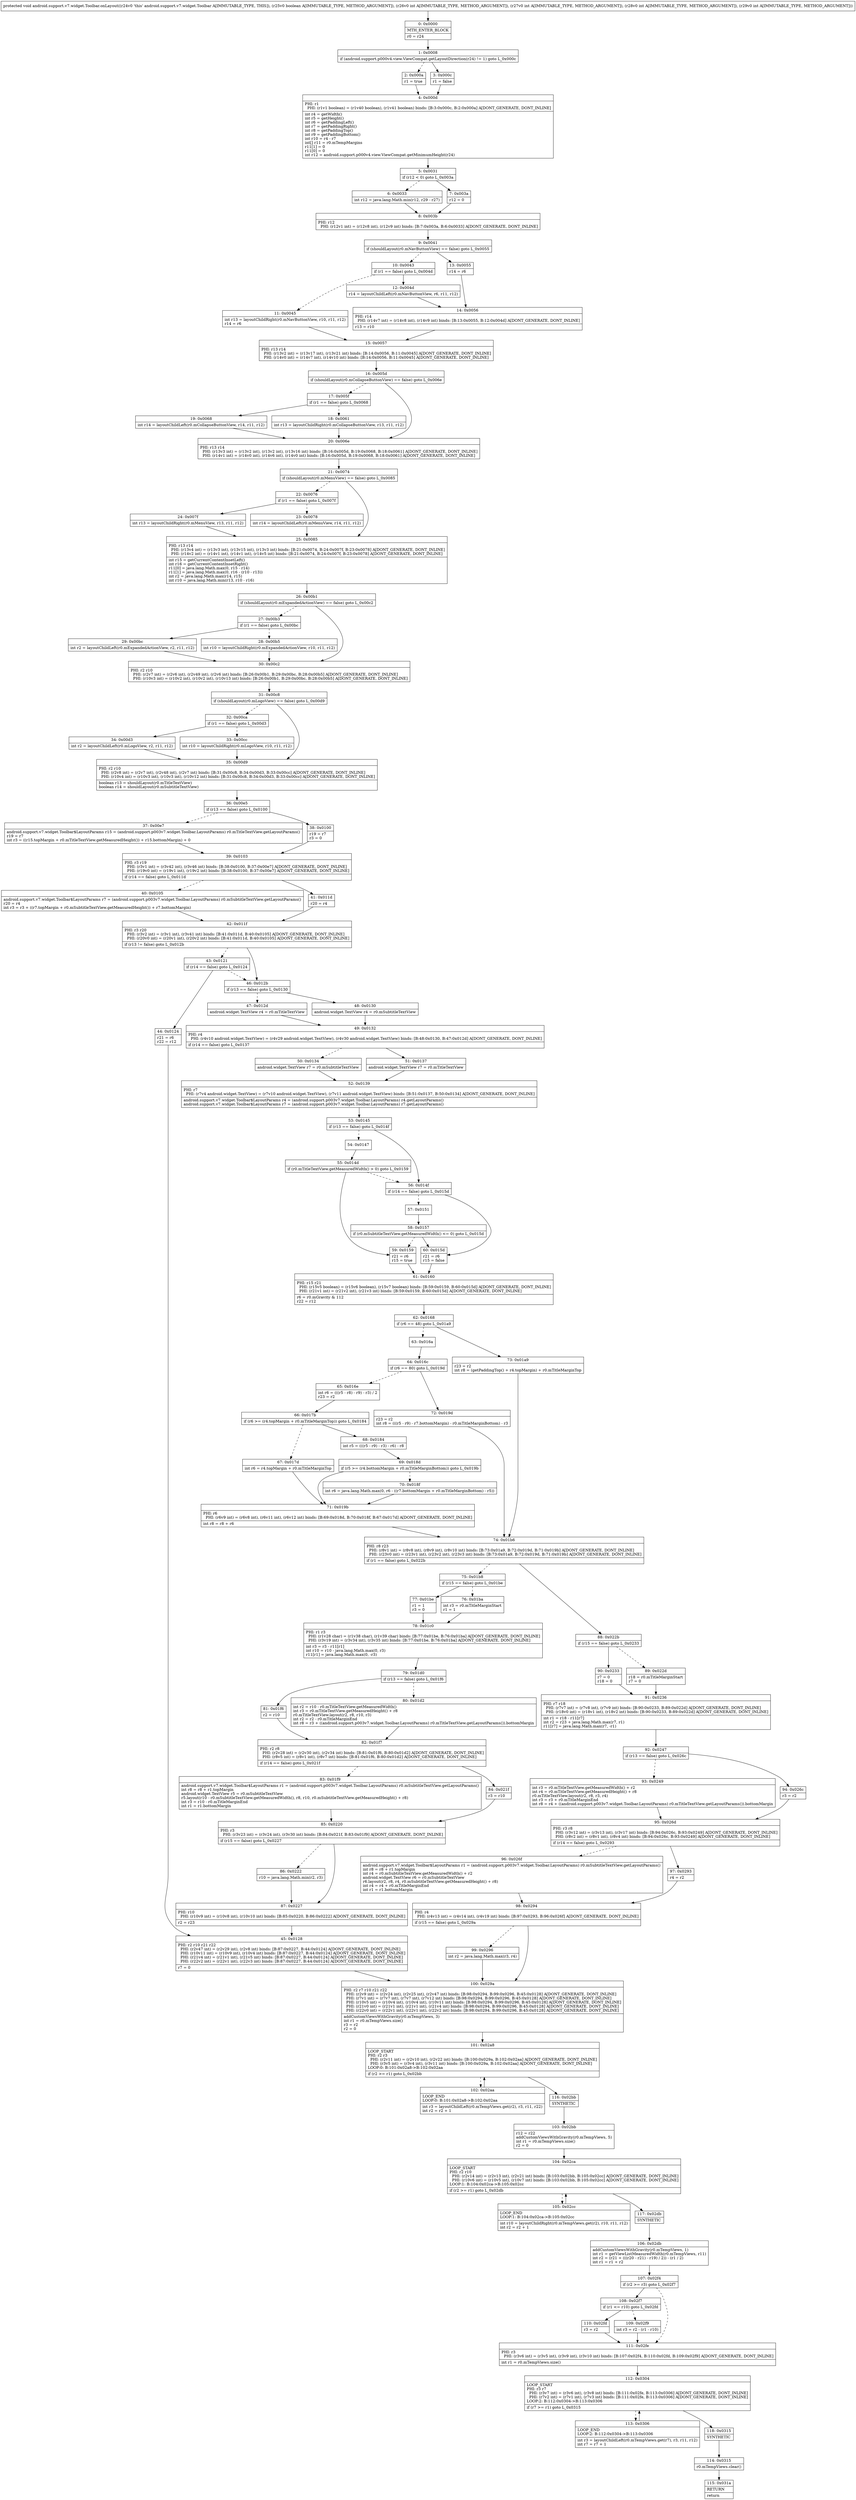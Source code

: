 digraph "CFG forandroid.support.v7.widget.Toolbar.onLayout(ZIIII)V" {
Node_0 [shape=record,label="{0\:\ 0x0000|MTH_ENTER_BLOCK\l|r0 = r24\l}"];
Node_1 [shape=record,label="{1\:\ 0x0008|if (android.support.p000v4.view.ViewCompat.getLayoutDirection(r24) != 1) goto L_0x000c\l}"];
Node_2 [shape=record,label="{2\:\ 0x000a|r1 = true\l}"];
Node_3 [shape=record,label="{3\:\ 0x000c|r1 = false\l}"];
Node_4 [shape=record,label="{4\:\ 0x000d|PHI: r1 \l  PHI: (r1v1 boolean) = (r1v40 boolean), (r1v41 boolean) binds: [B:3:0x000c, B:2:0x000a] A[DONT_GENERATE, DONT_INLINE]\l|int r4 = getWidth()\lint r5 = getHeight()\lint r6 = getPaddingLeft()\lint r7 = getPaddingRight()\lint r8 = getPaddingTop()\lint r9 = getPaddingBottom()\lint r10 = r4 \- r7\lint[] r11 = r0.mTempMargins\lr11[1] = 0\lr11[0] = 0\lint r12 = android.support.p000v4.view.ViewCompat.getMinimumHeight(r24)\l}"];
Node_5 [shape=record,label="{5\:\ 0x0031|if (r12 \< 0) goto L_0x003a\l}"];
Node_6 [shape=record,label="{6\:\ 0x0033|int r12 = java.lang.Math.min(r12, r29 \- r27)\l}"];
Node_7 [shape=record,label="{7\:\ 0x003a|r12 = 0\l}"];
Node_8 [shape=record,label="{8\:\ 0x003b|PHI: r12 \l  PHI: (r12v1 int) = (r12v8 int), (r12v9 int) binds: [B:7:0x003a, B:6:0x0033] A[DONT_GENERATE, DONT_INLINE]\l}"];
Node_9 [shape=record,label="{9\:\ 0x0041|if (shouldLayout(r0.mNavButtonView) == false) goto L_0x0055\l}"];
Node_10 [shape=record,label="{10\:\ 0x0043|if (r1 == false) goto L_0x004d\l}"];
Node_11 [shape=record,label="{11\:\ 0x0045|int r13 = layoutChildRight(r0.mNavButtonView, r10, r11, r12)\lr14 = r6\l}"];
Node_12 [shape=record,label="{12\:\ 0x004d|r14 = layoutChildLeft(r0.mNavButtonView, r6, r11, r12)\l}"];
Node_13 [shape=record,label="{13\:\ 0x0055|r14 = r6\l}"];
Node_14 [shape=record,label="{14\:\ 0x0056|PHI: r14 \l  PHI: (r14v7 int) = (r14v8 int), (r14v9 int) binds: [B:13:0x0055, B:12:0x004d] A[DONT_GENERATE, DONT_INLINE]\l|r13 = r10\l}"];
Node_15 [shape=record,label="{15\:\ 0x0057|PHI: r13 r14 \l  PHI: (r13v2 int) = (r13v17 int), (r13v21 int) binds: [B:14:0x0056, B:11:0x0045] A[DONT_GENERATE, DONT_INLINE]\l  PHI: (r14v0 int) = (r14v7 int), (r14v10 int) binds: [B:14:0x0056, B:11:0x0045] A[DONT_GENERATE, DONT_INLINE]\l}"];
Node_16 [shape=record,label="{16\:\ 0x005d|if (shouldLayout(r0.mCollapseButtonView) == false) goto L_0x006e\l}"];
Node_17 [shape=record,label="{17\:\ 0x005f|if (r1 == false) goto L_0x0068\l}"];
Node_18 [shape=record,label="{18\:\ 0x0061|int r13 = layoutChildRight(r0.mCollapseButtonView, r13, r11, r12)\l}"];
Node_19 [shape=record,label="{19\:\ 0x0068|int r14 = layoutChildLeft(r0.mCollapseButtonView, r14, r11, r12)\l}"];
Node_20 [shape=record,label="{20\:\ 0x006e|PHI: r13 r14 \l  PHI: (r13v3 int) = (r13v2 int), (r13v2 int), (r13v16 int) binds: [B:16:0x005d, B:19:0x0068, B:18:0x0061] A[DONT_GENERATE, DONT_INLINE]\l  PHI: (r14v1 int) = (r14v0 int), (r14v6 int), (r14v0 int) binds: [B:16:0x005d, B:19:0x0068, B:18:0x0061] A[DONT_GENERATE, DONT_INLINE]\l}"];
Node_21 [shape=record,label="{21\:\ 0x0074|if (shouldLayout(r0.mMenuView) == false) goto L_0x0085\l}"];
Node_22 [shape=record,label="{22\:\ 0x0076|if (r1 == false) goto L_0x007f\l}"];
Node_23 [shape=record,label="{23\:\ 0x0078|int r14 = layoutChildLeft(r0.mMenuView, r14, r11, r12)\l}"];
Node_24 [shape=record,label="{24\:\ 0x007f|int r13 = layoutChildRight(r0.mMenuView, r13, r11, r12)\l}"];
Node_25 [shape=record,label="{25\:\ 0x0085|PHI: r13 r14 \l  PHI: (r13v4 int) = (r13v3 int), (r13v15 int), (r13v3 int) binds: [B:21:0x0074, B:24:0x007f, B:23:0x0078] A[DONT_GENERATE, DONT_INLINE]\l  PHI: (r14v2 int) = (r14v1 int), (r14v1 int), (r14v5 int) binds: [B:21:0x0074, B:24:0x007f, B:23:0x0078] A[DONT_GENERATE, DONT_INLINE]\l|int r15 = getCurrentContentInsetLeft()\lint r16 = getCurrentContentInsetRight()\lr11[0] = java.lang.Math.max(0, r15 \- r14)\lr11[1] = java.lang.Math.max(0, r16 \- (r10 \- r13))\lint r2 = java.lang.Math.max(r14, r15)\lint r10 = java.lang.Math.min(r13, r10 \- r16)\l}"];
Node_26 [shape=record,label="{26\:\ 0x00b1|if (shouldLayout(r0.mExpandedActionView) == false) goto L_0x00c2\l}"];
Node_27 [shape=record,label="{27\:\ 0x00b3|if (r1 == false) goto L_0x00bc\l}"];
Node_28 [shape=record,label="{28\:\ 0x00b5|int r10 = layoutChildRight(r0.mExpandedActionView, r10, r11, r12)\l}"];
Node_29 [shape=record,label="{29\:\ 0x00bc|int r2 = layoutChildLeft(r0.mExpandedActionView, r2, r11, r12)\l}"];
Node_30 [shape=record,label="{30\:\ 0x00c2|PHI: r2 r10 \l  PHI: (r2v7 int) = (r2v6 int), (r2v49 int), (r2v6 int) binds: [B:26:0x00b1, B:29:0x00bc, B:28:0x00b5] A[DONT_GENERATE, DONT_INLINE]\l  PHI: (r10v3 int) = (r10v2 int), (r10v2 int), (r10v13 int) binds: [B:26:0x00b1, B:29:0x00bc, B:28:0x00b5] A[DONT_GENERATE, DONT_INLINE]\l}"];
Node_31 [shape=record,label="{31\:\ 0x00c8|if (shouldLayout(r0.mLogoView) == false) goto L_0x00d9\l}"];
Node_32 [shape=record,label="{32\:\ 0x00ca|if (r1 == false) goto L_0x00d3\l}"];
Node_33 [shape=record,label="{33\:\ 0x00cc|int r10 = layoutChildRight(r0.mLogoView, r10, r11, r12)\l}"];
Node_34 [shape=record,label="{34\:\ 0x00d3|int r2 = layoutChildLeft(r0.mLogoView, r2, r11, r12)\l}"];
Node_35 [shape=record,label="{35\:\ 0x00d9|PHI: r2 r10 \l  PHI: (r2v8 int) = (r2v7 int), (r2v48 int), (r2v7 int) binds: [B:31:0x00c8, B:34:0x00d3, B:33:0x00cc] A[DONT_GENERATE, DONT_INLINE]\l  PHI: (r10v4 int) = (r10v3 int), (r10v3 int), (r10v12 int) binds: [B:31:0x00c8, B:34:0x00d3, B:33:0x00cc] A[DONT_GENERATE, DONT_INLINE]\l|boolean r13 = shouldLayout(r0.mTitleTextView)\lboolean r14 = shouldLayout(r0.mSubtitleTextView)\l}"];
Node_36 [shape=record,label="{36\:\ 0x00e5|if (r13 == false) goto L_0x0100\l}"];
Node_37 [shape=record,label="{37\:\ 0x00e7|android.support.v7.widget.Toolbar$LayoutParams r15 = (android.support.p003v7.widget.Toolbar.LayoutParams) r0.mTitleTextView.getLayoutParams()\lr19 = r7\lint r3 = ((r15.topMargin + r0.mTitleTextView.getMeasuredHeight()) + r15.bottomMargin) + 0\l}"];
Node_38 [shape=record,label="{38\:\ 0x0100|r19 = r7\lr3 = 0\l}"];
Node_39 [shape=record,label="{39\:\ 0x0103|PHI: r3 r19 \l  PHI: (r3v1 int) = (r3v42 int), (r3v46 int) binds: [B:38:0x0100, B:37:0x00e7] A[DONT_GENERATE, DONT_INLINE]\l  PHI: (r19v0 int) = (r19v1 int), (r19v2 int) binds: [B:38:0x0100, B:37:0x00e7] A[DONT_GENERATE, DONT_INLINE]\l|if (r14 == false) goto L_0x011d\l}"];
Node_40 [shape=record,label="{40\:\ 0x0105|android.support.v7.widget.Toolbar$LayoutParams r7 = (android.support.p003v7.widget.Toolbar.LayoutParams) r0.mSubtitleTextView.getLayoutParams()\lr20 = r4\lint r3 = r3 + ((r7.topMargin + r0.mSubtitleTextView.getMeasuredHeight()) + r7.bottomMargin)\l}"];
Node_41 [shape=record,label="{41\:\ 0x011d|r20 = r4\l}"];
Node_42 [shape=record,label="{42\:\ 0x011f|PHI: r3 r20 \l  PHI: (r3v2 int) = (r3v1 int), (r3v41 int) binds: [B:41:0x011d, B:40:0x0105] A[DONT_GENERATE, DONT_INLINE]\l  PHI: (r20v0 int) = (r20v1 int), (r20v2 int) binds: [B:41:0x011d, B:40:0x0105] A[DONT_GENERATE, DONT_INLINE]\l|if (r13 != false) goto L_0x012b\l}"];
Node_43 [shape=record,label="{43\:\ 0x0121|if (r14 == false) goto L_0x0124\l}"];
Node_44 [shape=record,label="{44\:\ 0x0124|r21 = r6\lr22 = r12\l}"];
Node_45 [shape=record,label="{45\:\ 0x0128|PHI: r2 r10 r21 r22 \l  PHI: (r2v47 int) = (r2v29 int), (r2v8 int) binds: [B:87:0x0227, B:44:0x0124] A[DONT_GENERATE, DONT_INLINE]\l  PHI: (r10v11 int) = (r10v9 int), (r10v4 int) binds: [B:87:0x0227, B:44:0x0124] A[DONT_GENERATE, DONT_INLINE]\l  PHI: (r21v4 int) = (r21v1 int), (r21v5 int) binds: [B:87:0x0227, B:44:0x0124] A[DONT_GENERATE, DONT_INLINE]\l  PHI: (r22v2 int) = (r22v1 int), (r22v3 int) binds: [B:87:0x0227, B:44:0x0124] A[DONT_GENERATE, DONT_INLINE]\l|r7 = 0\l}"];
Node_46 [shape=record,label="{46\:\ 0x012b|if (r13 == false) goto L_0x0130\l}"];
Node_47 [shape=record,label="{47\:\ 0x012d|android.widget.TextView r4 = r0.mTitleTextView\l}"];
Node_48 [shape=record,label="{48\:\ 0x0130|android.widget.TextView r4 = r0.mSubtitleTextView\l}"];
Node_49 [shape=record,label="{49\:\ 0x0132|PHI: r4 \l  PHI: (r4v10 android.widget.TextView) = (r4v29 android.widget.TextView), (r4v30 android.widget.TextView) binds: [B:48:0x0130, B:47:0x012d] A[DONT_GENERATE, DONT_INLINE]\l|if (r14 == false) goto L_0x0137\l}"];
Node_50 [shape=record,label="{50\:\ 0x0134|android.widget.TextView r7 = r0.mSubtitleTextView\l}"];
Node_51 [shape=record,label="{51\:\ 0x0137|android.widget.TextView r7 = r0.mTitleTextView\l}"];
Node_52 [shape=record,label="{52\:\ 0x0139|PHI: r7 \l  PHI: (r7v4 android.widget.TextView) = (r7v10 android.widget.TextView), (r7v11 android.widget.TextView) binds: [B:51:0x0137, B:50:0x0134] A[DONT_GENERATE, DONT_INLINE]\l|android.support.v7.widget.Toolbar$LayoutParams r4 = (android.support.p003v7.widget.Toolbar.LayoutParams) r4.getLayoutParams()\landroid.support.v7.widget.Toolbar$LayoutParams r7 = (android.support.p003v7.widget.Toolbar.LayoutParams) r7.getLayoutParams()\l}"];
Node_53 [shape=record,label="{53\:\ 0x0145|if (r13 == false) goto L_0x014f\l}"];
Node_54 [shape=record,label="{54\:\ 0x0147}"];
Node_55 [shape=record,label="{55\:\ 0x014d|if (r0.mTitleTextView.getMeasuredWidth() \> 0) goto L_0x0159\l}"];
Node_56 [shape=record,label="{56\:\ 0x014f|if (r14 == false) goto L_0x015d\l}"];
Node_57 [shape=record,label="{57\:\ 0x0151}"];
Node_58 [shape=record,label="{58\:\ 0x0157|if (r0.mSubtitleTextView.getMeasuredWidth() \<= 0) goto L_0x015d\l}"];
Node_59 [shape=record,label="{59\:\ 0x0159|r21 = r6\lr15 = true\l}"];
Node_60 [shape=record,label="{60\:\ 0x015d|r21 = r6\lr15 = false\l}"];
Node_61 [shape=record,label="{61\:\ 0x0160|PHI: r15 r21 \l  PHI: (r15v5 boolean) = (r15v6 boolean), (r15v7 boolean) binds: [B:59:0x0159, B:60:0x015d] A[DONT_GENERATE, DONT_INLINE]\l  PHI: (r21v1 int) = (r21v2 int), (r21v3 int) binds: [B:59:0x0159, B:60:0x015d] A[DONT_GENERATE, DONT_INLINE]\l|r6 = r0.mGravity & 112\lr22 = r12\l}"];
Node_62 [shape=record,label="{62\:\ 0x0168|if (r6 == 48) goto L_0x01a9\l}"];
Node_63 [shape=record,label="{63\:\ 0x016a}"];
Node_64 [shape=record,label="{64\:\ 0x016c|if (r6 == 80) goto L_0x019d\l}"];
Node_65 [shape=record,label="{65\:\ 0x016e|int r6 = (((r5 \- r8) \- r9) \- r3) \/ 2\lr23 = r2\l}"];
Node_66 [shape=record,label="{66\:\ 0x017b|if (r6 \>= (r4.topMargin + r0.mTitleMarginTop)) goto L_0x0184\l}"];
Node_67 [shape=record,label="{67\:\ 0x017d|int r6 = r4.topMargin + r0.mTitleMarginTop\l}"];
Node_68 [shape=record,label="{68\:\ 0x0184|int r5 = (((r5 \- r9) \- r3) \- r6) \- r8\l}"];
Node_69 [shape=record,label="{69\:\ 0x018d|if (r5 \>= (r4.bottomMargin + r0.mTitleMarginBottom)) goto L_0x019b\l}"];
Node_70 [shape=record,label="{70\:\ 0x018f|int r6 = java.lang.Math.max(0, r6 \- ((r7.bottomMargin + r0.mTitleMarginBottom) \- r5))\l}"];
Node_71 [shape=record,label="{71\:\ 0x019b|PHI: r6 \l  PHI: (r6v9 int) = (r6v8 int), (r6v11 int), (r6v12 int) binds: [B:69:0x018d, B:70:0x018f, B:67:0x017d] A[DONT_GENERATE, DONT_INLINE]\l|int r8 = r8 + r6\l}"];
Node_72 [shape=record,label="{72\:\ 0x019d|r23 = r2\lint r8 = (((r5 \- r9) \- r7.bottomMargin) \- r0.mTitleMarginBottom) \- r3\l}"];
Node_73 [shape=record,label="{73\:\ 0x01a9|r23 = r2\lint r8 = (getPaddingTop() + r4.topMargin) + r0.mTitleMarginTop\l}"];
Node_74 [shape=record,label="{74\:\ 0x01b6|PHI: r8 r23 \l  PHI: (r8v1 int) = (r8v8 int), (r8v9 int), (r8v10 int) binds: [B:73:0x01a9, B:72:0x019d, B:71:0x019b] A[DONT_GENERATE, DONT_INLINE]\l  PHI: (r23v0 int) = (r23v1 int), (r23v2 int), (r23v3 int) binds: [B:73:0x01a9, B:72:0x019d, B:71:0x019b] A[DONT_GENERATE, DONT_INLINE]\l|if (r1 == false) goto L_0x022b\l}"];
Node_75 [shape=record,label="{75\:\ 0x01b8|if (r15 == false) goto L_0x01be\l}"];
Node_76 [shape=record,label="{76\:\ 0x01ba|int r3 = r0.mTitleMarginStart\lr1 = 1\l}"];
Node_77 [shape=record,label="{77\:\ 0x01be|r1 = 1\lr3 = 0\l}"];
Node_78 [shape=record,label="{78\:\ 0x01c0|PHI: r1 r3 \l  PHI: (r1v28 char) = (r1v38 char), (r1v39 char) binds: [B:77:0x01be, B:76:0x01ba] A[DONT_GENERATE, DONT_INLINE]\l  PHI: (r3v19 int) = (r3v34 int), (r3v35 int) binds: [B:77:0x01be, B:76:0x01ba] A[DONT_GENERATE, DONT_INLINE]\l|int r3 = r3 \- r11[r1]\lint r10 = r10 \- java.lang.Math.max(0, r3)\lr11[r1] = java.lang.Math.max(0, \-r3)\l}"];
Node_79 [shape=record,label="{79\:\ 0x01d0|if (r13 == false) goto L_0x01f6\l}"];
Node_80 [shape=record,label="{80\:\ 0x01d2|int r2 = r10 \- r0.mTitleTextView.getMeasuredWidth()\lint r3 = r0.mTitleTextView.getMeasuredHeight() + r8\lr0.mTitleTextView.layout(r2, r8, r10, r3)\lint r2 = r2 \- r0.mTitleMarginEnd\lint r8 = r3 + ((android.support.p003v7.widget.Toolbar.LayoutParams) r0.mTitleTextView.getLayoutParams()).bottomMargin\l}"];
Node_81 [shape=record,label="{81\:\ 0x01f6|r2 = r10\l}"];
Node_82 [shape=record,label="{82\:\ 0x01f7|PHI: r2 r8 \l  PHI: (r2v28 int) = (r2v30 int), (r2v34 int) binds: [B:81:0x01f6, B:80:0x01d2] A[DONT_GENERATE, DONT_INLINE]\l  PHI: (r8v5 int) = (r8v1 int), (r8v7 int) binds: [B:81:0x01f6, B:80:0x01d2] A[DONT_GENERATE, DONT_INLINE]\l|if (r14 == false) goto L_0x021f\l}"];
Node_83 [shape=record,label="{83\:\ 0x01f9|android.support.v7.widget.Toolbar$LayoutParams r1 = (android.support.p003v7.widget.Toolbar.LayoutParams) r0.mSubtitleTextView.getLayoutParams()\lint r8 = r8 + r1.topMargin\landroid.widget.TextView r5 = r0.mSubtitleTextView\lr5.layout(r10 \- r0.mSubtitleTextView.getMeasuredWidth(), r8, r10, r0.mSubtitleTextView.getMeasuredHeight() + r8)\lint r3 = r10 \- r0.mTitleMarginEnd\lint r1 = r1.bottomMargin\l}"];
Node_84 [shape=record,label="{84\:\ 0x021f|r3 = r10\l}"];
Node_85 [shape=record,label="{85\:\ 0x0220|PHI: r3 \l  PHI: (r3v23 int) = (r3v24 int), (r3v30 int) binds: [B:84:0x021f, B:83:0x01f9] A[DONT_GENERATE, DONT_INLINE]\l|if (r15 == false) goto L_0x0227\l}"];
Node_86 [shape=record,label="{86\:\ 0x0222|r10 = java.lang.Math.min(r2, r3)\l}"];
Node_87 [shape=record,label="{87\:\ 0x0227|PHI: r10 \l  PHI: (r10v9 int) = (r10v8 int), (r10v10 int) binds: [B:85:0x0220, B:86:0x0222] A[DONT_GENERATE, DONT_INLINE]\l|r2 = r23\l}"];
Node_88 [shape=record,label="{88\:\ 0x022b|if (r15 == false) goto L_0x0233\l}"];
Node_89 [shape=record,label="{89\:\ 0x022d|r18 = r0.mTitleMarginStart\lr7 = 0\l}"];
Node_90 [shape=record,label="{90\:\ 0x0233|r7 = 0\lr18 = 0\l}"];
Node_91 [shape=record,label="{91\:\ 0x0236|PHI: r7 r18 \l  PHI: (r7v7 int) = (r7v8 int), (r7v9 int) binds: [B:90:0x0233, B:89:0x022d] A[DONT_GENERATE, DONT_INLINE]\l  PHI: (r18v0 int) = (r18v1 int), (r18v2 int) binds: [B:90:0x0233, B:89:0x022d] A[DONT_GENERATE, DONT_INLINE]\l|int r1 = r18 \- r11[r7]\lint r2 = r23 + java.lang.Math.max(r7, r1)\lr11[r7] = java.lang.Math.max(r7, \-r1)\l}"];
Node_92 [shape=record,label="{92\:\ 0x0247|if (r13 == false) goto L_0x026c\l}"];
Node_93 [shape=record,label="{93\:\ 0x0249|int r3 = r0.mTitleTextView.getMeasuredWidth() + r2\lint r4 = r0.mTitleTextView.getMeasuredHeight() + r8\lr0.mTitleTextView.layout(r2, r8, r3, r4)\lint r3 = r3 + r0.mTitleMarginEnd\lint r8 = r4 + ((android.support.p003v7.widget.Toolbar.LayoutParams) r0.mTitleTextView.getLayoutParams()).bottomMargin\l}"];
Node_94 [shape=record,label="{94\:\ 0x026c|r3 = r2\l}"];
Node_95 [shape=record,label="{95\:\ 0x026d|PHI: r3 r8 \l  PHI: (r3v12 int) = (r3v13 int), (r3v17 int) binds: [B:94:0x026c, B:93:0x0249] A[DONT_GENERATE, DONT_INLINE]\l  PHI: (r8v2 int) = (r8v1 int), (r8v4 int) binds: [B:94:0x026c, B:93:0x0249] A[DONT_GENERATE, DONT_INLINE]\l|if (r14 == false) goto L_0x0293\l}"];
Node_96 [shape=record,label="{96\:\ 0x026f|android.support.v7.widget.Toolbar$LayoutParams r1 = (android.support.p003v7.widget.Toolbar.LayoutParams) r0.mSubtitleTextView.getLayoutParams()\lint r8 = r8 + r1.topMargin\lint r4 = r0.mSubtitleTextView.getMeasuredWidth() + r2\landroid.widget.TextView r6 = r0.mSubtitleTextView\lr6.layout(r2, r8, r4, r0.mSubtitleTextView.getMeasuredHeight() + r8)\lint r4 = r4 + r0.mTitleMarginEnd\lint r1 = r1.bottomMargin\l}"];
Node_97 [shape=record,label="{97\:\ 0x0293|r4 = r2\l}"];
Node_98 [shape=record,label="{98\:\ 0x0294|PHI: r4 \l  PHI: (r4v13 int) = (r4v14 int), (r4v19 int) binds: [B:97:0x0293, B:96:0x026f] A[DONT_GENERATE, DONT_INLINE]\l|if (r15 == false) goto L_0x029a\l}"];
Node_99 [shape=record,label="{99\:\ 0x0296|int r2 = java.lang.Math.max(r3, r4)\l}"];
Node_100 [shape=record,label="{100\:\ 0x029a|PHI: r2 r7 r10 r21 r22 \l  PHI: (r2v9 int) = (r2v24 int), (r2v25 int), (r2v47 int) binds: [B:98:0x0294, B:99:0x0296, B:45:0x0128] A[DONT_GENERATE, DONT_INLINE]\l  PHI: (r7v1 int) = (r7v7 int), (r7v7 int), (r7v12 int) binds: [B:98:0x0294, B:99:0x0296, B:45:0x0128] A[DONT_GENERATE, DONT_INLINE]\l  PHI: (r10v5 int) = (r10v4 int), (r10v4 int), (r10v11 int) binds: [B:98:0x0294, B:99:0x0296, B:45:0x0128] A[DONT_GENERATE, DONT_INLINE]\l  PHI: (r21v0 int) = (r21v1 int), (r21v1 int), (r21v4 int) binds: [B:98:0x0294, B:99:0x0296, B:45:0x0128] A[DONT_GENERATE, DONT_INLINE]\l  PHI: (r22v0 int) = (r22v1 int), (r22v1 int), (r22v2 int) binds: [B:98:0x0294, B:99:0x0296, B:45:0x0128] A[DONT_GENERATE, DONT_INLINE]\l|addCustomViewsWithGravity(r0.mTempViews, 3)\lint r1 = r0.mTempViews.size()\lr3 = r2\lr2 = 0\l}"];
Node_101 [shape=record,label="{101\:\ 0x02a8|LOOP_START\lPHI: r2 r3 \l  PHI: (r2v11 int) = (r2v10 int), (r2v22 int) binds: [B:100:0x029a, B:102:0x02aa] A[DONT_GENERATE, DONT_INLINE]\l  PHI: (r3v5 int) = (r3v4 int), (r3v11 int) binds: [B:100:0x029a, B:102:0x02aa] A[DONT_GENERATE, DONT_INLINE]\lLOOP:0: B:101:0x02a8\-\>B:102:0x02aa\l|if (r2 \>= r1) goto L_0x02bb\l}"];
Node_102 [shape=record,label="{102\:\ 0x02aa|LOOP_END\lLOOP:0: B:101:0x02a8\-\>B:102:0x02aa\l|int r3 = layoutChildLeft(r0.mTempViews.get(r2), r3, r11, r22)\lint r2 = r2 + 1\l}"];
Node_103 [shape=record,label="{103\:\ 0x02bb|r12 = r22\laddCustomViewsWithGravity(r0.mTempViews, 5)\lint r1 = r0.mTempViews.size()\lr2 = 0\l}"];
Node_104 [shape=record,label="{104\:\ 0x02ca|LOOP_START\lPHI: r2 r10 \l  PHI: (r2v14 int) = (r2v13 int), (r2v21 int) binds: [B:103:0x02bb, B:105:0x02cc] A[DONT_GENERATE, DONT_INLINE]\l  PHI: (r10v6 int) = (r10v5 int), (r10v7 int) binds: [B:103:0x02bb, B:105:0x02cc] A[DONT_GENERATE, DONT_INLINE]\lLOOP:1: B:104:0x02ca\-\>B:105:0x02cc\l|if (r2 \>= r1) goto L_0x02db\l}"];
Node_105 [shape=record,label="{105\:\ 0x02cc|LOOP_END\lLOOP:1: B:104:0x02ca\-\>B:105:0x02cc\l|int r10 = layoutChildRight(r0.mTempViews.get(r2), r10, r11, r12)\lint r2 = r2 + 1\l}"];
Node_106 [shape=record,label="{106\:\ 0x02db|addCustomViewsWithGravity(r0.mTempViews, 1)\lint r1 = getViewListMeasuredWidth(r0.mTempViews, r11)\lint r2 = (r21 + (((r20 \- r21) \- r19) \/ 2)) \- (r1 \/ 2)\lint r1 = r1 + r2\l}"];
Node_107 [shape=record,label="{107\:\ 0x02f4|if (r2 \>= r3) goto L_0x02f7\l}"];
Node_108 [shape=record,label="{108\:\ 0x02f7|if (r1 \<= r10) goto L_0x02fd\l}"];
Node_109 [shape=record,label="{109\:\ 0x02f9|int r3 = r2 \- (r1 \- r10)\l}"];
Node_110 [shape=record,label="{110\:\ 0x02fd|r3 = r2\l}"];
Node_111 [shape=record,label="{111\:\ 0x02fe|PHI: r3 \l  PHI: (r3v6 int) = (r3v5 int), (r3v9 int), (r3v10 int) binds: [B:107:0x02f4, B:110:0x02fd, B:109:0x02f9] A[DONT_GENERATE, DONT_INLINE]\l|int r1 = r0.mTempViews.size()\l}"];
Node_112 [shape=record,label="{112\:\ 0x0304|LOOP_START\lPHI: r3 r7 \l  PHI: (r3v7 int) = (r3v6 int), (r3v8 int) binds: [B:111:0x02fe, B:113:0x0306] A[DONT_GENERATE, DONT_INLINE]\l  PHI: (r7v2 int) = (r7v1 int), (r7v3 int) binds: [B:111:0x02fe, B:113:0x0306] A[DONT_GENERATE, DONT_INLINE]\lLOOP:2: B:112:0x0304\-\>B:113:0x0306\l|if (r7 \>= r1) goto L_0x0315\l}"];
Node_113 [shape=record,label="{113\:\ 0x0306|LOOP_END\lLOOP:2: B:112:0x0304\-\>B:113:0x0306\l|int r3 = layoutChildLeft(r0.mTempViews.get(r7), r3, r11, r12)\lint r7 = r7 + 1\l}"];
Node_114 [shape=record,label="{114\:\ 0x0315|r0.mTempViews.clear()\l}"];
Node_115 [shape=record,label="{115\:\ 0x031a|RETURN\l|return\l}"];
Node_116 [shape=record,label="{116\:\ 0x02bb|SYNTHETIC\l}"];
Node_117 [shape=record,label="{117\:\ 0x02db|SYNTHETIC\l}"];
Node_118 [shape=record,label="{118\:\ 0x0315|SYNTHETIC\l}"];
MethodNode[shape=record,label="{protected void android.support.v7.widget.Toolbar.onLayout((r24v0 'this' android.support.v7.widget.Toolbar A[IMMUTABLE_TYPE, THIS]), (r25v0 boolean A[IMMUTABLE_TYPE, METHOD_ARGUMENT]), (r26v0 int A[IMMUTABLE_TYPE, METHOD_ARGUMENT]), (r27v0 int A[IMMUTABLE_TYPE, METHOD_ARGUMENT]), (r28v0 int A[IMMUTABLE_TYPE, METHOD_ARGUMENT]), (r29v0 int A[IMMUTABLE_TYPE, METHOD_ARGUMENT])) }"];
MethodNode -> Node_0;
Node_0 -> Node_1;
Node_1 -> Node_2[style=dashed];
Node_1 -> Node_3;
Node_2 -> Node_4;
Node_3 -> Node_4;
Node_4 -> Node_5;
Node_5 -> Node_6[style=dashed];
Node_5 -> Node_7;
Node_6 -> Node_8;
Node_7 -> Node_8;
Node_8 -> Node_9;
Node_9 -> Node_10[style=dashed];
Node_9 -> Node_13;
Node_10 -> Node_11[style=dashed];
Node_10 -> Node_12;
Node_11 -> Node_15;
Node_12 -> Node_14;
Node_13 -> Node_14;
Node_14 -> Node_15;
Node_15 -> Node_16;
Node_16 -> Node_17[style=dashed];
Node_16 -> Node_20;
Node_17 -> Node_18[style=dashed];
Node_17 -> Node_19;
Node_18 -> Node_20;
Node_19 -> Node_20;
Node_20 -> Node_21;
Node_21 -> Node_22[style=dashed];
Node_21 -> Node_25;
Node_22 -> Node_23[style=dashed];
Node_22 -> Node_24;
Node_23 -> Node_25;
Node_24 -> Node_25;
Node_25 -> Node_26;
Node_26 -> Node_27[style=dashed];
Node_26 -> Node_30;
Node_27 -> Node_28[style=dashed];
Node_27 -> Node_29;
Node_28 -> Node_30;
Node_29 -> Node_30;
Node_30 -> Node_31;
Node_31 -> Node_32[style=dashed];
Node_31 -> Node_35;
Node_32 -> Node_33[style=dashed];
Node_32 -> Node_34;
Node_33 -> Node_35;
Node_34 -> Node_35;
Node_35 -> Node_36;
Node_36 -> Node_37[style=dashed];
Node_36 -> Node_38;
Node_37 -> Node_39;
Node_38 -> Node_39;
Node_39 -> Node_40[style=dashed];
Node_39 -> Node_41;
Node_40 -> Node_42;
Node_41 -> Node_42;
Node_42 -> Node_43[style=dashed];
Node_42 -> Node_46;
Node_43 -> Node_44;
Node_43 -> Node_46[style=dashed];
Node_44 -> Node_45;
Node_45 -> Node_100;
Node_46 -> Node_47[style=dashed];
Node_46 -> Node_48;
Node_47 -> Node_49;
Node_48 -> Node_49;
Node_49 -> Node_50[style=dashed];
Node_49 -> Node_51;
Node_50 -> Node_52;
Node_51 -> Node_52;
Node_52 -> Node_53;
Node_53 -> Node_54[style=dashed];
Node_53 -> Node_56;
Node_54 -> Node_55;
Node_55 -> Node_56[style=dashed];
Node_55 -> Node_59;
Node_56 -> Node_57[style=dashed];
Node_56 -> Node_60;
Node_57 -> Node_58;
Node_58 -> Node_59[style=dashed];
Node_58 -> Node_60;
Node_59 -> Node_61;
Node_60 -> Node_61;
Node_61 -> Node_62;
Node_62 -> Node_63[style=dashed];
Node_62 -> Node_73;
Node_63 -> Node_64;
Node_64 -> Node_65[style=dashed];
Node_64 -> Node_72;
Node_65 -> Node_66;
Node_66 -> Node_67[style=dashed];
Node_66 -> Node_68;
Node_67 -> Node_71;
Node_68 -> Node_69;
Node_69 -> Node_70[style=dashed];
Node_69 -> Node_71;
Node_70 -> Node_71;
Node_71 -> Node_74;
Node_72 -> Node_74;
Node_73 -> Node_74;
Node_74 -> Node_75[style=dashed];
Node_74 -> Node_88;
Node_75 -> Node_76[style=dashed];
Node_75 -> Node_77;
Node_76 -> Node_78;
Node_77 -> Node_78;
Node_78 -> Node_79;
Node_79 -> Node_80[style=dashed];
Node_79 -> Node_81;
Node_80 -> Node_82;
Node_81 -> Node_82;
Node_82 -> Node_83[style=dashed];
Node_82 -> Node_84;
Node_83 -> Node_85;
Node_84 -> Node_85;
Node_85 -> Node_86[style=dashed];
Node_85 -> Node_87;
Node_86 -> Node_87;
Node_87 -> Node_45;
Node_88 -> Node_89[style=dashed];
Node_88 -> Node_90;
Node_89 -> Node_91;
Node_90 -> Node_91;
Node_91 -> Node_92;
Node_92 -> Node_93[style=dashed];
Node_92 -> Node_94;
Node_93 -> Node_95;
Node_94 -> Node_95;
Node_95 -> Node_96[style=dashed];
Node_95 -> Node_97;
Node_96 -> Node_98;
Node_97 -> Node_98;
Node_98 -> Node_99[style=dashed];
Node_98 -> Node_100;
Node_99 -> Node_100;
Node_100 -> Node_101;
Node_101 -> Node_102[style=dashed];
Node_101 -> Node_116;
Node_102 -> Node_101;
Node_103 -> Node_104;
Node_104 -> Node_105[style=dashed];
Node_104 -> Node_117;
Node_105 -> Node_104;
Node_106 -> Node_107;
Node_107 -> Node_108;
Node_107 -> Node_111[style=dashed];
Node_108 -> Node_109[style=dashed];
Node_108 -> Node_110;
Node_109 -> Node_111;
Node_110 -> Node_111;
Node_111 -> Node_112;
Node_112 -> Node_113[style=dashed];
Node_112 -> Node_118;
Node_113 -> Node_112;
Node_114 -> Node_115;
Node_116 -> Node_103;
Node_117 -> Node_106;
Node_118 -> Node_114;
}

